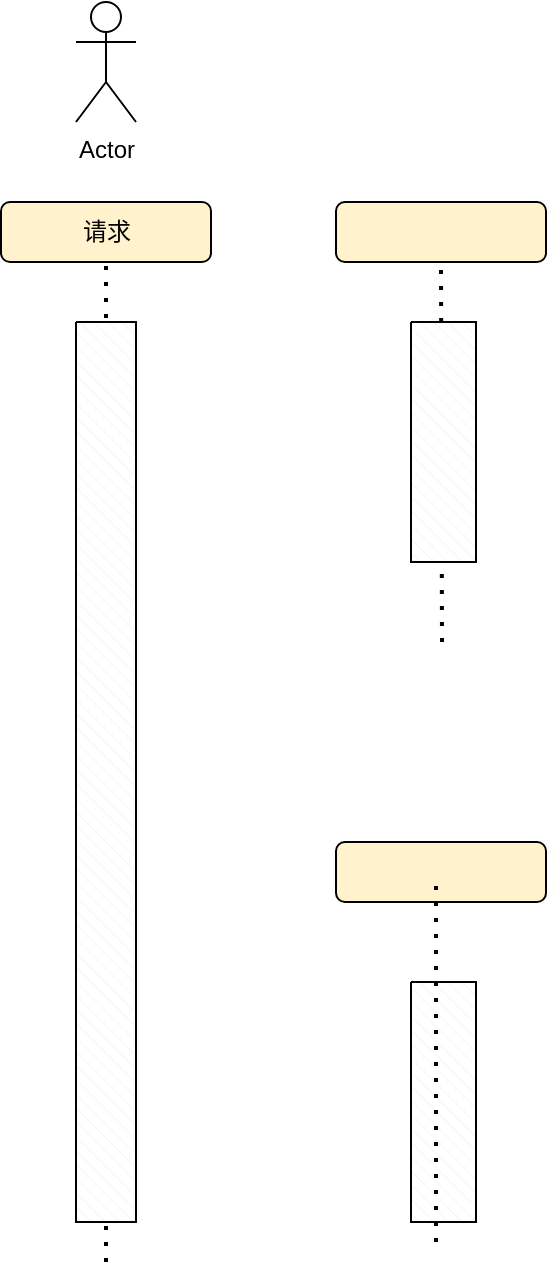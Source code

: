 <mxfile version="14.9.6" type="github">
  <diagram id="wpvFf9zVG4LdVu5zsdtP" name="Page-1">
    <mxGraphModel dx="1422" dy="721" grid="1" gridSize="10" guides="1" tooltips="1" connect="1" arrows="1" fold="1" page="1" pageScale="1" pageWidth="3300" pageHeight="4681" math="0" shadow="0">
      <root>
        <mxCell id="0" />
        <mxCell id="1" parent="0" />
        <mxCell id="q0R2dmcxtaW_saxbstLS-2" value="Actor" style="shape=umlActor;verticalLabelPosition=bottom;verticalAlign=top;html=1;" parent="1" vertex="1">
          <mxGeometry x="230" y="50" width="30" height="60" as="geometry" />
        </mxCell>
        <mxCell id="8R5bz8FbhFHM5lX5Vs1u-2" value="" style="endArrow=none;dashed=1;html=1;dashPattern=1 3;strokeWidth=2;entryX=0.5;entryY=1;entryDx=0;entryDy=0;" edge="1" parent="1" target="8R5bz8FbhFHM5lX5Vs1u-3">
          <mxGeometry width="50" height="50" relative="1" as="geometry">
            <mxPoint x="245" y="680" as="sourcePoint" />
            <mxPoint x="240" y="180" as="targetPoint" />
          </mxGeometry>
        </mxCell>
        <mxCell id="8R5bz8FbhFHM5lX5Vs1u-3" value="请求" style="rounded=1;whiteSpace=wrap;html=1;fillColor=#FFF2CC;" vertex="1" parent="1">
          <mxGeometry x="192.5" y="150" width="105" height="30" as="geometry" />
        </mxCell>
        <mxCell id="8R5bz8FbhFHM5lX5Vs1u-4" value="" style="verticalLabelPosition=bottom;verticalAlign=top;html=1;shape=mxgraph.basic.patternFillRect;fillStyle=diagRev;step=5;fillStrokeWidth=0.2;fillStrokeColor=#dddddd;fillColor=#FFFFFF;" vertex="1" parent="1">
          <mxGeometry x="230" y="210" width="30" height="450" as="geometry" />
        </mxCell>
        <mxCell id="8R5bz8FbhFHM5lX5Vs1u-9" value="" style="endArrow=none;dashed=1;html=1;dashPattern=1 3;strokeWidth=2;entryX=0.5;entryY=1;entryDx=0;entryDy=0;" edge="1" parent="1" target="8R5bz8FbhFHM5lX5Vs1u-10">
          <mxGeometry width="50" height="50" relative="1" as="geometry">
            <mxPoint x="413" y="370" as="sourcePoint" />
            <mxPoint x="407.5" y="180" as="targetPoint" />
          </mxGeometry>
        </mxCell>
        <mxCell id="8R5bz8FbhFHM5lX5Vs1u-10" value="" style="rounded=1;whiteSpace=wrap;html=1;fillColor=#FFF2CC;" vertex="1" parent="1">
          <mxGeometry x="360" y="150" width="105" height="30" as="geometry" />
        </mxCell>
        <mxCell id="8R5bz8FbhFHM5lX5Vs1u-11" value="" style="verticalLabelPosition=bottom;verticalAlign=top;html=1;shape=mxgraph.basic.patternFillRect;fillStyle=diagRev;step=5;fillStrokeWidth=0.2;fillStrokeColor=#dddddd;fillColor=#FFFFFF;" vertex="1" parent="1">
          <mxGeometry x="397.5" y="210" width="32.5" height="120" as="geometry" />
        </mxCell>
        <mxCell id="8R5bz8FbhFHM5lX5Vs1u-12" value="" style="verticalLabelPosition=bottom;verticalAlign=top;html=1;shape=mxgraph.basic.patternFillRect;fillStyle=diagRev;step=5;fillStrokeWidth=0.2;fillStrokeColor=#dddddd;fillColor=#FFFFFF;" vertex="1" parent="1">
          <mxGeometry x="397.5" y="540" width="32.5" height="120" as="geometry" />
        </mxCell>
        <mxCell id="8R5bz8FbhFHM5lX5Vs1u-14" value="" style="rounded=1;whiteSpace=wrap;html=1;fillColor=#FFF2CC;" vertex="1" parent="1">
          <mxGeometry x="360" y="470" width="105" height="30" as="geometry" />
        </mxCell>
        <mxCell id="8R5bz8FbhFHM5lX5Vs1u-15" value="" style="endArrow=none;dashed=1;html=1;dashPattern=1 3;strokeWidth=2;" edge="1" parent="1">
          <mxGeometry width="50" height="50" relative="1" as="geometry">
            <mxPoint x="410" y="670" as="sourcePoint" />
            <mxPoint x="410" y="490" as="targetPoint" />
          </mxGeometry>
        </mxCell>
      </root>
    </mxGraphModel>
  </diagram>
</mxfile>
